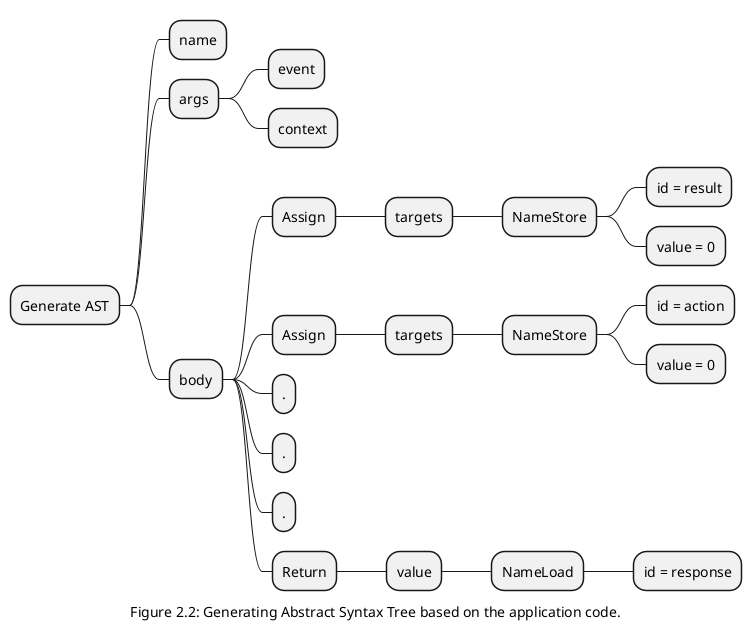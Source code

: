 @startmindmap
'Use of AST - Abstract Syntax Trees for categorizing the code

caption Figure 2.2: Generating Abstract Syntax Tree based on the application code.
'title AST Generated From Function

* Generate AST
** name
** args
*** event
*** context
** body
*** Assign
**** targets
***** NameStore
****** id = result
****** value = 0
*** Assign
**** targets
***** NameStore
****** id = action
****** value = 0
*** .
*** .
*** .
*** Return
**** value
***** NameLoad
****** id = response
@endmindmap
